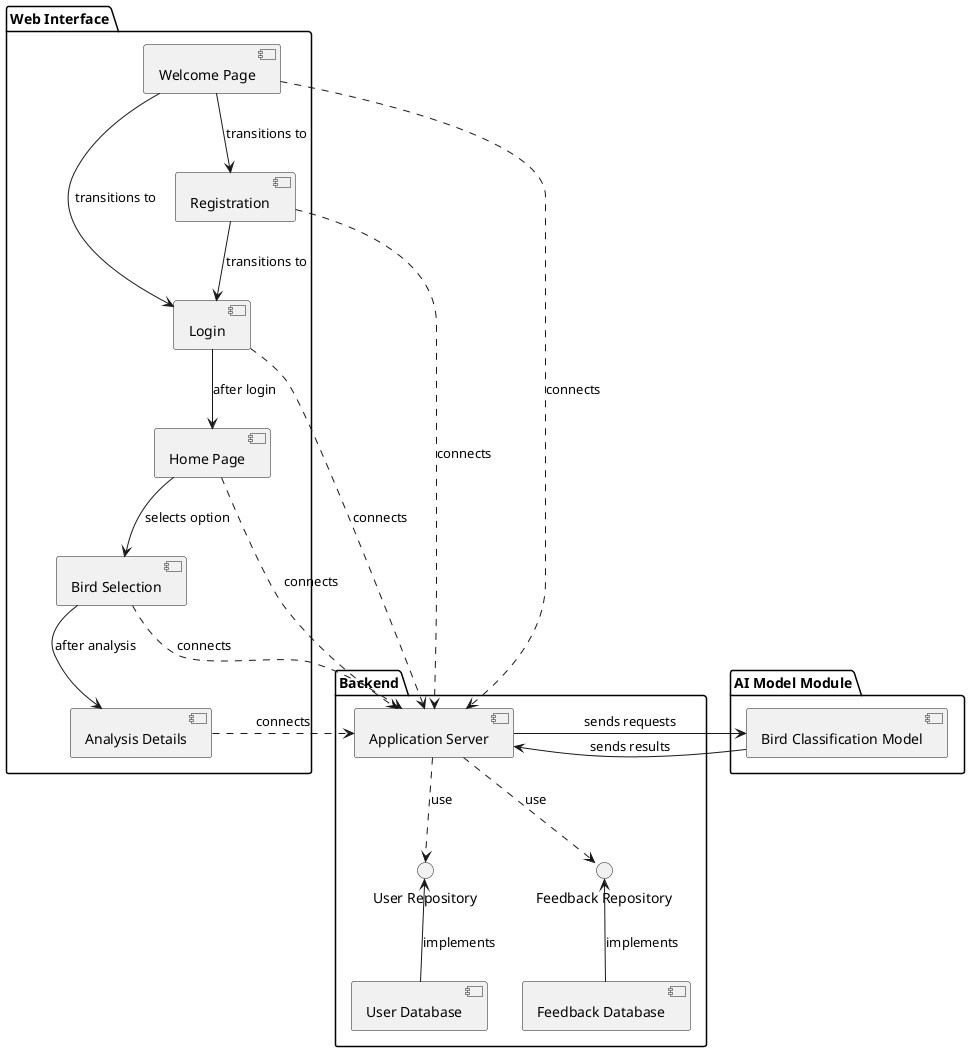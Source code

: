 @startuml

package "Web Interface" {
    [Welcome Page]
    [Login]
    [Registration]
    [Home Page]
    [Bird Selection]
    [Analysis Details]
}

package "Backend" {
    [Application Server]
    [User Database]
    [Feedback Database]
    ()"User Repository"
    ()"Feedback Repository"
}

package "AI Model Module" {
    [Bird Classification Model]
}

[Welcome Page] -down-> [Login] : transitions to
[Welcome Page] -down-> [Registration] : transitions to
[Login] -down-> [Home Page] : after login
[Registration] -down-> [Login] : transitions to
[Home Page] -down-> [Bird Selection] : selects option
[Bird Selection] -down-> [Analysis Details] : after analysis

[Application Server] -right-> [Bird Classification Model] : sends requests
[Application Server] .down.> "User Repository" : use
[Application Server] .down.> "Feedback Repository" : use
[User Repository] <-down- [User Database] : implements
[Feedback Repository] <-down- [Feedback Database] : implements

[Bird Classification Model] -left-> [Application Server] : sends results

[Welcome Page] .right.> [Application Server] : connects
[Login] .right.> [Application Server] : connects
[Registration] .right.> [Application Server] : connects
[Home Page] .right.> [Application Server] : connects
[Bird Selection] .right.> [Application Server] : connects
[Analysis Details] .right.> [Application Server] : connects

@enduml